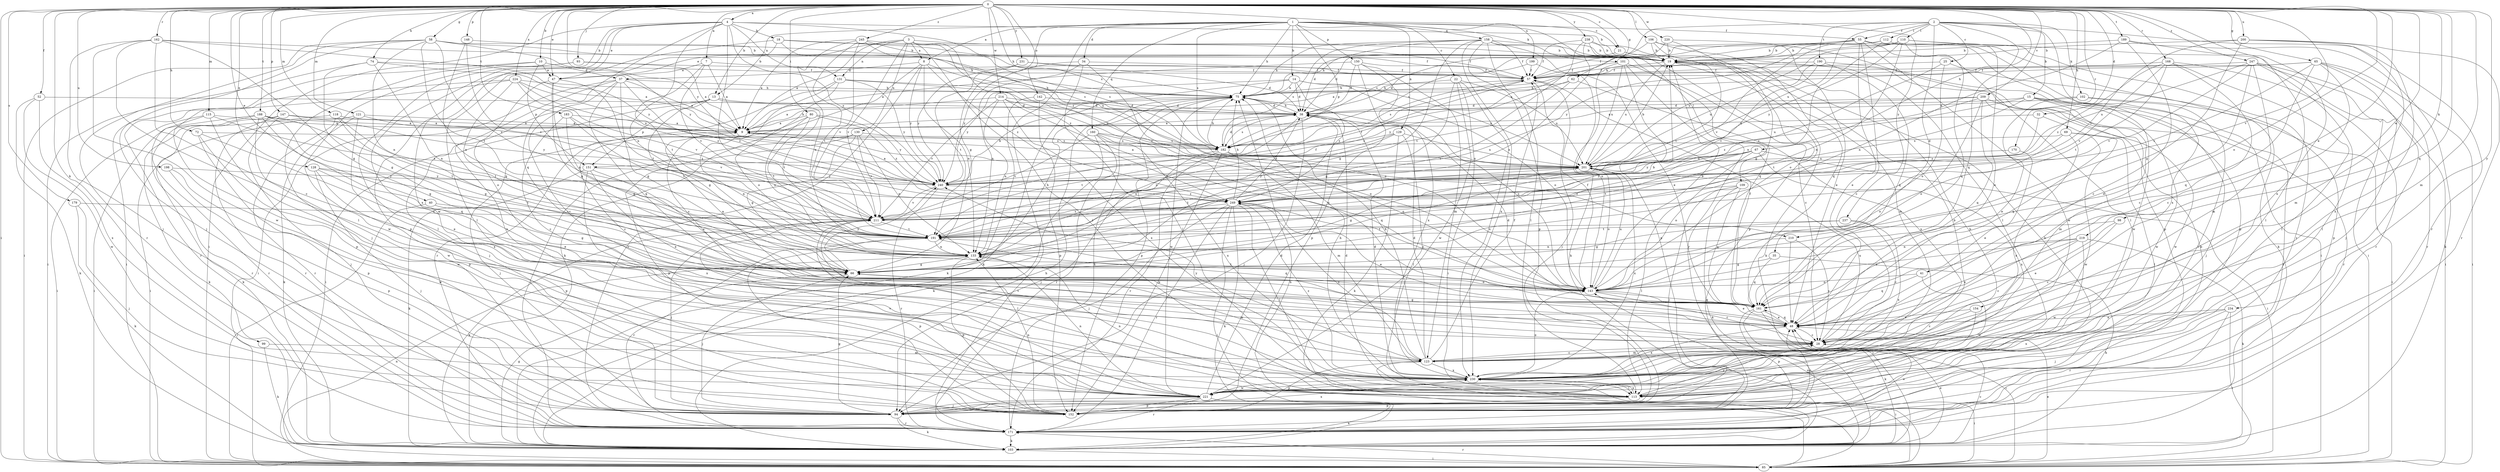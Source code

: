 strict digraph  {
0;
1;
2;
3;
4;
7;
8;
9;
10;
13;
14;
15;
18;
19;
21;
22;
25;
28;
32;
34;
35;
37;
38;
40;
41;
47;
48;
52;
55;
57;
58;
62;
65;
66;
67;
69;
72;
74;
75;
80;
85;
93;
94;
98;
99;
101;
102;
103;
106;
109;
110;
112;
113;
115;
118;
121;
123;
128;
129;
130;
131;
133;
142;
143;
147;
148;
150;
151;
152;
154;
158;
160;
161;
162;
168;
170;
171;
179;
182;
183;
188;
189;
190;
191;
198;
199;
200;
201;
209;
210;
211;
214;
219;
220;
221;
224;
230;
231;
234;
237;
238;
240;
245;
247;
249;
0 -> 4  [label=a];
0 -> 7  [label=a];
0 -> 10  [label=b];
0 -> 13  [label=b];
0 -> 21  [label=c];
0 -> 32  [label=d];
0 -> 40  [label=e];
0 -> 41  [label=e];
0 -> 47  [label=e];
0 -> 52  [label=f];
0 -> 58  [label=g];
0 -> 62  [label=g];
0 -> 65  [label=g];
0 -> 67  [label=h];
0 -> 69  [label=h];
0 -> 72  [label=h];
0 -> 74  [label=h];
0 -> 80  [label=i];
0 -> 85  [label=i];
0 -> 93  [label=j];
0 -> 98  [label=k];
0 -> 99  [label=k];
0 -> 106  [label=l];
0 -> 115  [label=m];
0 -> 118  [label=m];
0 -> 121  [label=m];
0 -> 123  [label=m];
0 -> 128  [label=n];
0 -> 142  [label=o];
0 -> 143  [label=o];
0 -> 147  [label=p];
0 -> 148  [label=p];
0 -> 154  [label=q];
0 -> 162  [label=r];
0 -> 168  [label=r];
0 -> 170  [label=r];
0 -> 179  [label=s];
0 -> 182  [label=s];
0 -> 183  [label=t];
0 -> 188  [label=t];
0 -> 189  [label=t];
0 -> 198  [label=u];
0 -> 199  [label=u];
0 -> 200  [label=u];
0 -> 209  [label=v];
0 -> 210  [label=v];
0 -> 214  [label=w];
0 -> 219  [label=w];
0 -> 220  [label=w];
0 -> 224  [label=x];
0 -> 230  [label=x];
0 -> 231  [label=y];
0 -> 234  [label=y];
0 -> 237  [label=y];
0 -> 238  [label=y];
0 -> 240  [label=y];
0 -> 245  [label=z];
0 -> 247  [label=z];
1 -> 8  [label=a];
1 -> 13  [label=b];
1 -> 14  [label=b];
1 -> 21  [label=c];
1 -> 22  [label=c];
1 -> 34  [label=d];
1 -> 55  [label=f];
1 -> 66  [label=g];
1 -> 75  [label=h];
1 -> 101  [label=k];
1 -> 109  [label=l];
1 -> 129  [label=n];
1 -> 150  [label=p];
1 -> 151  [label=p];
1 -> 158  [label=q];
1 -> 160  [label=q];
1 -> 171  [label=r];
1 -> 182  [label=s];
2 -> 15  [label=b];
2 -> 25  [label=c];
2 -> 35  [label=d];
2 -> 55  [label=f];
2 -> 102  [label=k];
2 -> 110  [label=l];
2 -> 112  [label=l];
2 -> 161  [label=q];
2 -> 171  [label=r];
2 -> 182  [label=s];
2 -> 190  [label=t];
2 -> 201  [label=u];
2 -> 230  [label=x];
3 -> 8  [label=a];
3 -> 9  [label=a];
3 -> 47  [label=e];
3 -> 57  [label=f];
3 -> 113  [label=l];
3 -> 130  [label=n];
3 -> 131  [label=n];
3 -> 210  [label=v];
3 -> 211  [label=v];
3 -> 249  [label=z];
4 -> 18  [label=b];
4 -> 19  [label=b];
4 -> 47  [label=e];
4 -> 75  [label=h];
4 -> 85  [label=i];
4 -> 131  [label=n];
4 -> 133  [label=n];
4 -> 161  [label=q];
4 -> 211  [label=v];
4 -> 221  [label=w];
4 -> 230  [label=x];
4 -> 240  [label=y];
7 -> 9  [label=a];
7 -> 47  [label=e];
7 -> 57  [label=f];
7 -> 191  [label=t];
7 -> 211  [label=v];
8 -> 37  [label=d];
8 -> 103  [label=k];
8 -> 133  [label=n];
8 -> 171  [label=r];
8 -> 182  [label=s];
8 -> 240  [label=y];
8 -> 249  [label=z];
9 -> 75  [label=h];
9 -> 94  [label=j];
9 -> 133  [label=n];
9 -> 182  [label=s];
10 -> 37  [label=d];
10 -> 47  [label=e];
10 -> 85  [label=i];
10 -> 94  [label=j];
10 -> 151  [label=p];
13 -> 38  [label=d];
13 -> 66  [label=g];
13 -> 85  [label=i];
13 -> 94  [label=j];
13 -> 151  [label=p];
13 -> 191  [label=t];
14 -> 38  [label=d];
14 -> 75  [label=h];
14 -> 103  [label=k];
14 -> 143  [label=o];
14 -> 201  [label=u];
14 -> 240  [label=y];
14 -> 249  [label=z];
15 -> 38  [label=d];
15 -> 94  [label=j];
15 -> 123  [label=m];
15 -> 171  [label=r];
15 -> 191  [label=t];
15 -> 221  [label=w];
15 -> 249  [label=z];
18 -> 19  [label=b];
18 -> 57  [label=f];
18 -> 113  [label=l];
18 -> 152  [label=p];
18 -> 182  [label=s];
19 -> 57  [label=f];
19 -> 103  [label=k];
19 -> 123  [label=m];
19 -> 201  [label=u];
21 -> 75  [label=h];
21 -> 143  [label=o];
22 -> 66  [label=g];
22 -> 75  [label=h];
22 -> 85  [label=i];
22 -> 201  [label=u];
22 -> 221  [label=w];
22 -> 230  [label=x];
25 -> 57  [label=f];
25 -> 143  [label=o];
25 -> 152  [label=p];
25 -> 211  [label=v];
28 -> 123  [label=m];
28 -> 201  [label=u];
32 -> 9  [label=a];
32 -> 161  [label=q];
32 -> 249  [label=z];
34 -> 57  [label=f];
34 -> 113  [label=l];
34 -> 133  [label=n];
34 -> 143  [label=o];
34 -> 240  [label=y];
35 -> 66  [label=g];
35 -> 103  [label=k];
35 -> 161  [label=q];
37 -> 9  [label=a];
37 -> 28  [label=c];
37 -> 66  [label=g];
37 -> 75  [label=h];
37 -> 85  [label=i];
37 -> 161  [label=q];
37 -> 230  [label=x];
37 -> 249  [label=z];
38 -> 9  [label=a];
38 -> 75  [label=h];
38 -> 94  [label=j];
38 -> 133  [label=n];
38 -> 182  [label=s];
40 -> 66  [label=g];
40 -> 85  [label=i];
40 -> 211  [label=v];
41 -> 143  [label=o];
41 -> 161  [label=q];
41 -> 221  [label=w];
47 -> 66  [label=g];
47 -> 133  [label=n];
47 -> 143  [label=o];
47 -> 191  [label=t];
48 -> 28  [label=c];
48 -> 38  [label=d];
48 -> 66  [label=g];
48 -> 161  [label=q];
48 -> 230  [label=x];
52 -> 38  [label=d];
52 -> 103  [label=k];
52 -> 221  [label=w];
52 -> 230  [label=x];
55 -> 19  [label=b];
55 -> 28  [label=c];
55 -> 48  [label=e];
55 -> 57  [label=f];
55 -> 85  [label=i];
55 -> 113  [label=l];
55 -> 152  [label=p];
55 -> 182  [label=s];
55 -> 221  [label=w];
55 -> 240  [label=y];
57 -> 75  [label=h];
57 -> 94  [label=j];
57 -> 182  [label=s];
58 -> 19  [label=b];
58 -> 75  [label=h];
58 -> 85  [label=i];
58 -> 94  [label=j];
58 -> 133  [label=n];
58 -> 171  [label=r];
58 -> 191  [label=t];
58 -> 211  [label=v];
58 -> 240  [label=y];
62 -> 75  [label=h];
62 -> 191  [label=t];
62 -> 230  [label=x];
62 -> 240  [label=y];
65 -> 9  [label=a];
65 -> 28  [label=c];
65 -> 57  [label=f];
65 -> 85  [label=i];
65 -> 113  [label=l];
65 -> 161  [label=q];
65 -> 171  [label=r];
65 -> 211  [label=v];
66 -> 19  [label=b];
66 -> 75  [label=h];
66 -> 94  [label=j];
66 -> 123  [label=m];
66 -> 143  [label=o];
66 -> 240  [label=y];
67 -> 85  [label=i];
67 -> 143  [label=o];
67 -> 191  [label=t];
67 -> 201  [label=u];
67 -> 230  [label=x];
67 -> 240  [label=y];
67 -> 249  [label=z];
69 -> 113  [label=l];
69 -> 143  [label=o];
69 -> 182  [label=s];
69 -> 221  [label=w];
69 -> 230  [label=x];
72 -> 48  [label=e];
72 -> 152  [label=p];
72 -> 182  [label=s];
72 -> 221  [label=w];
74 -> 9  [label=a];
74 -> 57  [label=f];
74 -> 66  [label=g];
74 -> 85  [label=i];
74 -> 133  [label=n];
75 -> 38  [label=d];
75 -> 143  [label=o];
75 -> 152  [label=p];
75 -> 221  [label=w];
80 -> 9  [label=a];
80 -> 28  [label=c];
80 -> 133  [label=n];
80 -> 191  [label=t];
80 -> 240  [label=y];
80 -> 249  [label=z];
85 -> 48  [label=e];
85 -> 75  [label=h];
85 -> 133  [label=n];
85 -> 171  [label=r];
93 -> 9  [label=a];
93 -> 57  [label=f];
93 -> 113  [label=l];
93 -> 221  [label=w];
94 -> 19  [label=b];
94 -> 66  [label=g];
94 -> 103  [label=k];
94 -> 171  [label=r];
94 -> 230  [label=x];
98 -> 28  [label=c];
98 -> 48  [label=e];
98 -> 191  [label=t];
99 -> 103  [label=k];
99 -> 123  [label=m];
101 -> 28  [label=c];
101 -> 57  [label=f];
101 -> 103  [label=k];
101 -> 152  [label=p];
101 -> 171  [label=r];
101 -> 201  [label=u];
102 -> 38  [label=d];
102 -> 48  [label=e];
102 -> 85  [label=i];
102 -> 113  [label=l];
103 -> 28  [label=c];
103 -> 48  [label=e];
103 -> 66  [label=g];
103 -> 75  [label=h];
103 -> 85  [label=i];
103 -> 143  [label=o];
106 -> 19  [label=b];
106 -> 38  [label=d];
106 -> 152  [label=p];
106 -> 161  [label=q];
106 -> 191  [label=t];
109 -> 94  [label=j];
109 -> 103  [label=k];
109 -> 113  [label=l];
109 -> 161  [label=q];
109 -> 249  [label=z];
110 -> 19  [label=b];
110 -> 48  [label=e];
110 -> 75  [label=h];
110 -> 85  [label=i];
110 -> 133  [label=n];
110 -> 161  [label=q];
110 -> 201  [label=u];
110 -> 240  [label=y];
112 -> 19  [label=b];
112 -> 103  [label=k];
112 -> 133  [label=n];
112 -> 171  [label=r];
112 -> 211  [label=v];
113 -> 28  [label=c];
113 -> 38  [label=d];
113 -> 133  [label=n];
113 -> 152  [label=p];
113 -> 230  [label=x];
115 -> 9  [label=a];
115 -> 85  [label=i];
115 -> 171  [label=r];
115 -> 221  [label=w];
115 -> 249  [label=z];
118 -> 9  [label=a];
118 -> 66  [label=g];
118 -> 103  [label=k];
118 -> 171  [label=r];
118 -> 191  [label=t];
121 -> 9  [label=a];
121 -> 85  [label=i];
121 -> 103  [label=k];
121 -> 230  [label=x];
121 -> 249  [label=z];
123 -> 28  [label=c];
123 -> 38  [label=d];
123 -> 57  [label=f];
123 -> 75  [label=h];
123 -> 85  [label=i];
123 -> 152  [label=p];
123 -> 211  [label=v];
123 -> 230  [label=x];
123 -> 240  [label=y];
123 -> 249  [label=z];
128 -> 48  [label=e];
128 -> 94  [label=j];
128 -> 152  [label=p];
128 -> 191  [label=t];
128 -> 240  [label=y];
129 -> 103  [label=k];
129 -> 113  [label=l];
129 -> 133  [label=n];
129 -> 182  [label=s];
129 -> 191  [label=t];
129 -> 201  [label=u];
130 -> 66  [label=g];
130 -> 133  [label=n];
130 -> 152  [label=p];
130 -> 171  [label=r];
130 -> 182  [label=s];
130 -> 211  [label=v];
131 -> 28  [label=c];
131 -> 75  [label=h];
131 -> 143  [label=o];
131 -> 171  [label=r];
131 -> 201  [label=u];
131 -> 240  [label=y];
133 -> 66  [label=g];
133 -> 152  [label=p];
142 -> 38  [label=d];
142 -> 103  [label=k];
142 -> 152  [label=p];
143 -> 9  [label=a];
143 -> 19  [label=b];
143 -> 28  [label=c];
143 -> 48  [label=e];
143 -> 57  [label=f];
143 -> 161  [label=q];
143 -> 191  [label=t];
143 -> 201  [label=u];
143 -> 249  [label=z];
147 -> 9  [label=a];
147 -> 94  [label=j];
147 -> 103  [label=k];
147 -> 171  [label=r];
147 -> 240  [label=y];
148 -> 19  [label=b];
148 -> 133  [label=n];
148 -> 211  [label=v];
150 -> 9  [label=a];
150 -> 38  [label=d];
150 -> 57  [label=f];
150 -> 123  [label=m];
150 -> 152  [label=p];
150 -> 230  [label=x];
151 -> 48  [label=e];
151 -> 103  [label=k];
151 -> 143  [label=o];
151 -> 230  [label=x];
151 -> 240  [label=y];
152 -> 48  [label=e];
152 -> 133  [label=n];
154 -> 28  [label=c];
154 -> 48  [label=e];
154 -> 113  [label=l];
158 -> 19  [label=b];
158 -> 38  [label=d];
158 -> 48  [label=e];
158 -> 57  [label=f];
158 -> 66  [label=g];
158 -> 75  [label=h];
158 -> 113  [label=l];
158 -> 152  [label=p];
158 -> 161  [label=q];
158 -> 182  [label=s];
158 -> 230  [label=x];
160 -> 103  [label=k];
160 -> 143  [label=o];
160 -> 161  [label=q];
160 -> 171  [label=r];
160 -> 182  [label=s];
160 -> 211  [label=v];
160 -> 230  [label=x];
161 -> 48  [label=e];
161 -> 57  [label=f];
161 -> 85  [label=i];
161 -> 103  [label=k];
161 -> 152  [label=p];
162 -> 19  [label=b];
162 -> 28  [label=c];
162 -> 66  [label=g];
162 -> 94  [label=j];
162 -> 113  [label=l];
162 -> 221  [label=w];
162 -> 240  [label=y];
168 -> 28  [label=c];
168 -> 57  [label=f];
168 -> 113  [label=l];
168 -> 171  [label=r];
168 -> 191  [label=t];
168 -> 211  [label=v];
168 -> 249  [label=z];
170 -> 48  [label=e];
170 -> 201  [label=u];
171 -> 19  [label=b];
171 -> 48  [label=e];
171 -> 75  [label=h];
171 -> 103  [label=k];
179 -> 94  [label=j];
179 -> 103  [label=k];
179 -> 211  [label=v];
182 -> 38  [label=d];
182 -> 75  [label=h];
182 -> 94  [label=j];
182 -> 123  [label=m];
182 -> 152  [label=p];
182 -> 171  [label=r];
182 -> 201  [label=u];
183 -> 9  [label=a];
183 -> 28  [label=c];
183 -> 66  [label=g];
183 -> 191  [label=t];
183 -> 211  [label=v];
188 -> 9  [label=a];
188 -> 66  [label=g];
188 -> 85  [label=i];
188 -> 152  [label=p];
188 -> 161  [label=q];
188 -> 171  [label=r];
188 -> 191  [label=t];
189 -> 19  [label=b];
189 -> 28  [label=c];
189 -> 103  [label=k];
189 -> 113  [label=l];
189 -> 133  [label=n];
190 -> 57  [label=f];
190 -> 161  [label=q];
190 -> 201  [label=u];
190 -> 211  [label=v];
190 -> 221  [label=w];
191 -> 133  [label=n];
191 -> 152  [label=p];
191 -> 161  [label=q];
191 -> 171  [label=r];
198 -> 152  [label=p];
198 -> 221  [label=w];
198 -> 240  [label=y];
199 -> 38  [label=d];
199 -> 57  [label=f];
199 -> 143  [label=o];
200 -> 19  [label=b];
200 -> 66  [label=g];
200 -> 123  [label=m];
200 -> 171  [label=r];
200 -> 230  [label=x];
200 -> 249  [label=z];
201 -> 9  [label=a];
201 -> 19  [label=b];
201 -> 66  [label=g];
201 -> 143  [label=o];
201 -> 191  [label=t];
201 -> 230  [label=x];
201 -> 240  [label=y];
209 -> 9  [label=a];
209 -> 38  [label=d];
209 -> 143  [label=o];
209 -> 161  [label=q];
209 -> 171  [label=r];
209 -> 201  [label=u];
209 -> 221  [label=w];
210 -> 28  [label=c];
210 -> 48  [label=e];
210 -> 133  [label=n];
211 -> 57  [label=f];
211 -> 94  [label=j];
211 -> 103  [label=k];
211 -> 113  [label=l];
211 -> 191  [label=t];
214 -> 9  [label=a];
214 -> 38  [label=d];
214 -> 133  [label=n];
214 -> 143  [label=o];
214 -> 161  [label=q];
214 -> 211  [label=v];
214 -> 230  [label=x];
219 -> 28  [label=c];
219 -> 48  [label=e];
219 -> 103  [label=k];
219 -> 133  [label=n];
219 -> 143  [label=o];
219 -> 221  [label=w];
220 -> 19  [label=b];
220 -> 48  [label=e];
220 -> 66  [label=g];
220 -> 182  [label=s];
221 -> 19  [label=b];
221 -> 38  [label=d];
221 -> 94  [label=j];
221 -> 103  [label=k];
221 -> 133  [label=n];
221 -> 152  [label=p];
221 -> 171  [label=r];
221 -> 211  [label=v];
224 -> 66  [label=g];
224 -> 75  [label=h];
224 -> 152  [label=p];
224 -> 171  [label=r];
224 -> 201  [label=u];
224 -> 211  [label=v];
224 -> 249  [label=z];
230 -> 19  [label=b];
230 -> 38  [label=d];
230 -> 75  [label=h];
230 -> 85  [label=i];
230 -> 113  [label=l];
230 -> 143  [label=o];
230 -> 221  [label=w];
230 -> 249  [label=z];
231 -> 38  [label=d];
231 -> 57  [label=f];
231 -> 191  [label=t];
231 -> 240  [label=y];
234 -> 48  [label=e];
234 -> 85  [label=i];
234 -> 94  [label=j];
234 -> 171  [label=r];
234 -> 230  [label=x];
237 -> 28  [label=c];
237 -> 66  [label=g];
237 -> 191  [label=t];
237 -> 230  [label=x];
238 -> 19  [label=b];
238 -> 57  [label=f];
238 -> 113  [label=l];
238 -> 133  [label=n];
238 -> 152  [label=p];
238 -> 191  [label=t];
240 -> 9  [label=a];
240 -> 57  [label=f];
240 -> 75  [label=h];
240 -> 171  [label=r];
240 -> 201  [label=u];
240 -> 211  [label=v];
240 -> 249  [label=z];
245 -> 9  [label=a];
245 -> 19  [label=b];
245 -> 133  [label=n];
245 -> 182  [label=s];
245 -> 191  [label=t];
245 -> 201  [label=u];
245 -> 211  [label=v];
247 -> 48  [label=e];
247 -> 57  [label=f];
247 -> 85  [label=i];
247 -> 94  [label=j];
247 -> 113  [label=l];
247 -> 123  [label=m];
247 -> 201  [label=u];
247 -> 211  [label=v];
249 -> 38  [label=d];
249 -> 48  [label=e];
249 -> 75  [label=h];
249 -> 85  [label=i];
249 -> 94  [label=j];
249 -> 103  [label=k];
249 -> 113  [label=l];
249 -> 171  [label=r];
249 -> 211  [label=v];
}
